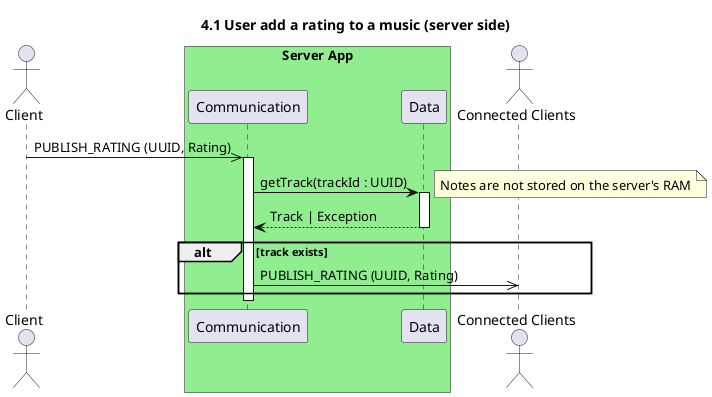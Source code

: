 @startuml 4.1 User add a rating to a music (server side)
title 4.1 User add a rating to a music (server side)

actor "Client" as client
box "Server App" #LightGreen
    participant "Communication" as com
    participant "Data" as data
end box
actor "Connected Clients" as connected

client ->> com : PUBLISH_RATING (UUID, Rating)

activate com

com -> data++ : getTrack(trackId : UUID)
note right : Notes are not stored on the server's RAM 
return Track | Exception

alt track exists
    com ->> connected : PUBLISH_RATING (UUID, Rating)
end

deactivate com

@enduml